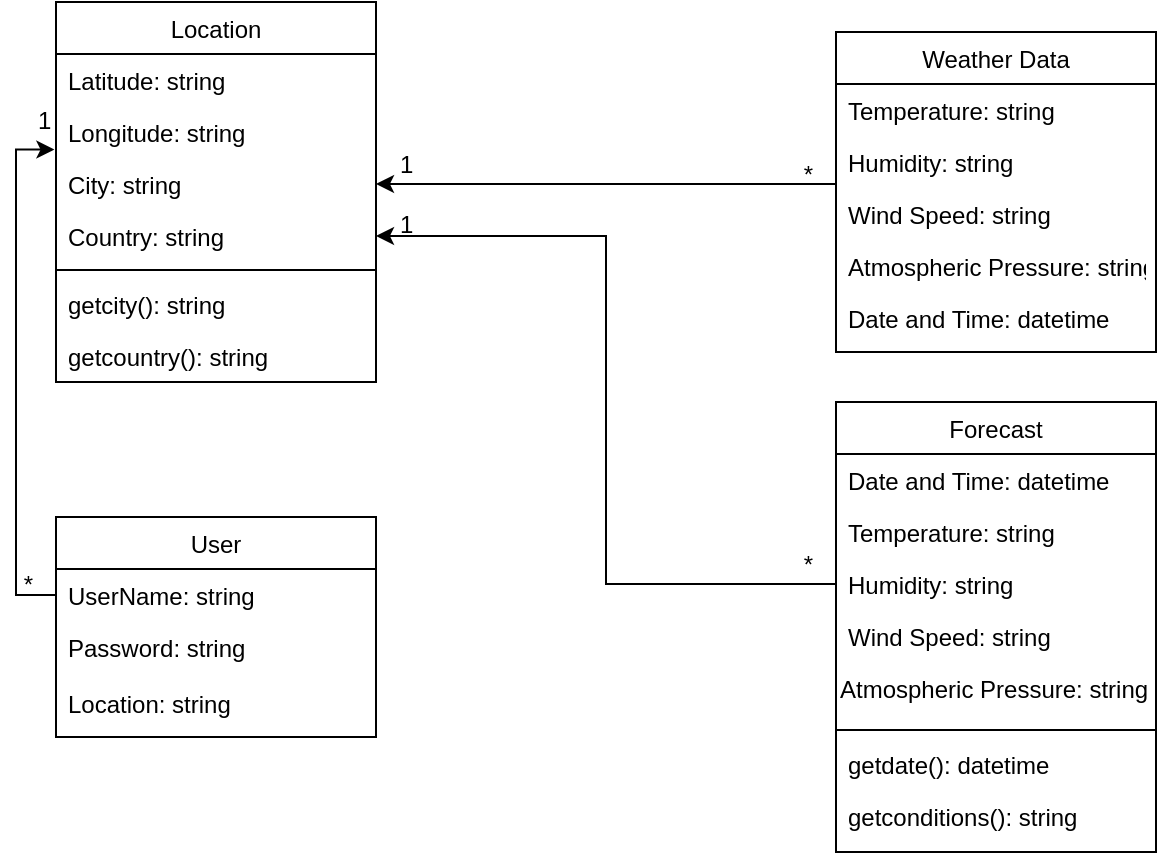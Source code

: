 <mxfile version="22.0.3" type="device">
  <diagram id="C5RBs43oDa-KdzZeNtuy" name="Page-1">
    <mxGraphModel dx="1036" dy="702" grid="1" gridSize="10" guides="1" tooltips="1" connect="1" arrows="1" fold="1" page="1" pageScale="1" pageWidth="827" pageHeight="1169" math="0" shadow="0">
      <root>
        <mxCell id="WIyWlLk6GJQsqaUBKTNV-0" />
        <mxCell id="WIyWlLk6GJQsqaUBKTNV-1" parent="WIyWlLk6GJQsqaUBKTNV-0" />
        <mxCell id="zkfFHV4jXpPFQw0GAbJ--13" value="User" style="swimlane;fontStyle=0;align=center;verticalAlign=top;childLayout=stackLayout;horizontal=1;startSize=26;horizontalStack=0;resizeParent=1;resizeLast=0;collapsible=1;marginBottom=0;rounded=0;shadow=0;strokeWidth=1;" parent="WIyWlLk6GJQsqaUBKTNV-1" vertex="1">
          <mxGeometry x="100" y="287.5" width="160" height="110" as="geometry">
            <mxRectangle x="340" y="380" width="170" height="26" as="alternateBounds" />
          </mxGeometry>
        </mxCell>
        <mxCell id="zkfFHV4jXpPFQw0GAbJ--14" value="UserName: string" style="text;align=left;verticalAlign=top;spacingLeft=4;spacingRight=4;overflow=hidden;rotatable=0;points=[[0,0.5],[1,0.5]];portConstraint=eastwest;" parent="zkfFHV4jXpPFQw0GAbJ--13" vertex="1">
          <mxGeometry y="26" width="160" height="26" as="geometry" />
        </mxCell>
        <mxCell id="DKL7BRYqfnfE0NztPR4O-13" value="Password: string" style="text;align=left;verticalAlign=top;spacingLeft=4;spacingRight=4;overflow=hidden;rotatable=0;points=[[0,0.5],[1,0.5]];portConstraint=eastwest;" parent="zkfFHV4jXpPFQw0GAbJ--13" vertex="1">
          <mxGeometry y="52" width="160" height="28" as="geometry" />
        </mxCell>
        <mxCell id="6jQzTAOjvBWdYfhP3Ff4-35" value="Location: string" style="text;align=left;verticalAlign=top;spacingLeft=4;spacingRight=4;overflow=hidden;rotatable=0;points=[[0,0.5],[1,0.5]];portConstraint=eastwest;" parent="zkfFHV4jXpPFQw0GAbJ--13" vertex="1">
          <mxGeometry y="80" width="160" height="28" as="geometry" />
        </mxCell>
        <mxCell id="zkfFHV4jXpPFQw0GAbJ--17" value="Weather Data" style="swimlane;fontStyle=0;align=center;verticalAlign=top;childLayout=stackLayout;horizontal=1;startSize=26;horizontalStack=0;resizeParent=1;resizeLast=0;collapsible=1;marginBottom=0;rounded=0;shadow=0;strokeWidth=1;" parent="WIyWlLk6GJQsqaUBKTNV-1" vertex="1">
          <mxGeometry x="490" y="45" width="160" height="160" as="geometry">
            <mxRectangle x="550" y="140" width="160" height="26" as="alternateBounds" />
          </mxGeometry>
        </mxCell>
        <mxCell id="zkfFHV4jXpPFQw0GAbJ--18" value="Temperature: string" style="text;align=left;verticalAlign=top;spacingLeft=4;spacingRight=4;overflow=hidden;rotatable=0;points=[[0,0.5],[1,0.5]];portConstraint=eastwest;" parent="zkfFHV4jXpPFQw0GAbJ--17" vertex="1">
          <mxGeometry y="26" width="160" height="26" as="geometry" />
        </mxCell>
        <mxCell id="zkfFHV4jXpPFQw0GAbJ--19" value="Humidity: string" style="text;align=left;verticalAlign=top;spacingLeft=4;spacingRight=4;overflow=hidden;rotatable=0;points=[[0,0.5],[1,0.5]];portConstraint=eastwest;rounded=0;shadow=0;html=0;" parent="zkfFHV4jXpPFQw0GAbJ--17" vertex="1">
          <mxGeometry y="52" width="160" height="26" as="geometry" />
        </mxCell>
        <mxCell id="zkfFHV4jXpPFQw0GAbJ--20" value="Wind Speed: string" style="text;align=left;verticalAlign=top;spacingLeft=4;spacingRight=4;overflow=hidden;rotatable=0;points=[[0,0.5],[1,0.5]];portConstraint=eastwest;rounded=0;shadow=0;html=0;" parent="zkfFHV4jXpPFQw0GAbJ--17" vertex="1">
          <mxGeometry y="78" width="160" height="26" as="geometry" />
        </mxCell>
        <mxCell id="zkfFHV4jXpPFQw0GAbJ--22" value="Atmospheric Pressure: string" style="text;align=left;verticalAlign=top;spacingLeft=4;spacingRight=4;overflow=hidden;rotatable=0;points=[[0,0.5],[1,0.5]];portConstraint=eastwest;rounded=0;shadow=0;html=0;" parent="zkfFHV4jXpPFQw0GAbJ--17" vertex="1">
          <mxGeometry y="104" width="160" height="26" as="geometry" />
        </mxCell>
        <mxCell id="6jQzTAOjvBWdYfhP3Ff4-22" value="Date and Time: datetime" style="text;align=left;verticalAlign=top;spacingLeft=4;spacingRight=4;overflow=hidden;rotatable=0;points=[[0,0.5],[1,0.5]];portConstraint=eastwest;rounded=0;shadow=0;html=0;" parent="zkfFHV4jXpPFQw0GAbJ--17" vertex="1">
          <mxGeometry y="130" width="160" height="26" as="geometry" />
        </mxCell>
        <mxCell id="DKL7BRYqfnfE0NztPR4O-8" value="Forecast" style="swimlane;fontStyle=0;align=center;verticalAlign=top;childLayout=stackLayout;horizontal=1;startSize=26;horizontalStack=0;resizeParent=1;resizeLast=0;collapsible=1;marginBottom=0;rounded=0;shadow=0;strokeWidth=1;" parent="WIyWlLk6GJQsqaUBKTNV-1" vertex="1">
          <mxGeometry x="490" y="230" width="160" height="225" as="geometry">
            <mxRectangle x="220" y="120" width="160" height="26" as="alternateBounds" />
          </mxGeometry>
        </mxCell>
        <mxCell id="DKL7BRYqfnfE0NztPR4O-9" value="Date and Time: datetime" style="text;align=left;verticalAlign=top;spacingLeft=4;spacingRight=4;overflow=hidden;rotatable=0;points=[[0,0.5],[1,0.5]];portConstraint=eastwest;" parent="DKL7BRYqfnfE0NztPR4O-8" vertex="1">
          <mxGeometry y="26" width="160" height="26" as="geometry" />
        </mxCell>
        <mxCell id="DKL7BRYqfnfE0NztPR4O-10" value="Temperature: string" style="text;align=left;verticalAlign=top;spacingLeft=4;spacingRight=4;overflow=hidden;rotatable=0;points=[[0,0.5],[1,0.5]];portConstraint=eastwest;rounded=0;shadow=0;html=0;" parent="DKL7BRYqfnfE0NztPR4O-8" vertex="1">
          <mxGeometry y="52" width="160" height="26" as="geometry" />
        </mxCell>
        <mxCell id="DKL7BRYqfnfE0NztPR4O-11" value="Humidity: string" style="text;align=left;verticalAlign=top;spacingLeft=4;spacingRight=4;overflow=hidden;rotatable=0;points=[[0,0.5],[1,0.5]];portConstraint=eastwest;rounded=0;shadow=0;html=0;" parent="DKL7BRYqfnfE0NztPR4O-8" vertex="1">
          <mxGeometry y="78" width="160" height="26" as="geometry" />
        </mxCell>
        <mxCell id="DKL7BRYqfnfE0NztPR4O-12" value="Wind Speed: string" style="text;align=left;verticalAlign=top;spacingLeft=4;spacingRight=4;overflow=hidden;rotatable=0;points=[[0,0.5],[1,0.5]];portConstraint=eastwest;rounded=0;shadow=0;html=0;" parent="DKL7BRYqfnfE0NztPR4O-8" vertex="1">
          <mxGeometry y="104" width="160" height="26" as="geometry" />
        </mxCell>
        <mxCell id="6jQzTAOjvBWdYfhP3Ff4-24" value="Atmospheric Pressure: string" style="text;whiteSpace=wrap;html=1;" parent="DKL7BRYqfnfE0NztPR4O-8" vertex="1">
          <mxGeometry y="130" width="160" height="30" as="geometry" />
        </mxCell>
        <mxCell id="6jQzTAOjvBWdYfhP3Ff4-26" value="" style="line;html=1;strokeWidth=1;align=left;verticalAlign=middle;spacingTop=-1;spacingLeft=3;spacingRight=3;rotatable=0;labelPosition=right;points=[];portConstraint=eastwest;" parent="DKL7BRYqfnfE0NztPR4O-8" vertex="1">
          <mxGeometry y="160" width="160" height="8" as="geometry" />
        </mxCell>
        <mxCell id="6jQzTAOjvBWdYfhP3Ff4-27" value="getdate(): datetime" style="text;align=left;verticalAlign=top;spacingLeft=4;spacingRight=4;overflow=hidden;rotatable=0;points=[[0,0.5],[1,0.5]];portConstraint=eastwest;" parent="DKL7BRYqfnfE0NztPR4O-8" vertex="1">
          <mxGeometry y="168" width="160" height="26" as="geometry" />
        </mxCell>
        <mxCell id="6jQzTAOjvBWdYfhP3Ff4-28" value="getconditions(): string" style="text;align=left;verticalAlign=top;spacingLeft=4;spacingRight=4;overflow=hidden;rotatable=0;points=[[0,0.5],[1,0.5]];portConstraint=eastwest;" parent="DKL7BRYqfnfE0NztPR4O-8" vertex="1">
          <mxGeometry y="194" width="160" height="26" as="geometry" />
        </mxCell>
        <mxCell id="DKL7BRYqfnfE0NztPR4O-26" value="" style="endArrow=none;html=1;rounded=0;exitX=1;exitY=0.5;exitDx=0;exitDy=0;startArrow=classic;startFill=1;" parent="WIyWlLk6GJQsqaUBKTNV-1" source="6jQzTAOjvBWdYfhP3Ff4-10" edge="1">
          <mxGeometry width="50" height="50" relative="1" as="geometry">
            <mxPoint x="288" y="169.5" as="sourcePoint" />
            <mxPoint x="490" y="121" as="targetPoint" />
          </mxGeometry>
        </mxCell>
        <mxCell id="DKL7BRYqfnfE0NztPR4O-28" value="*" style="resizable=0;align=right;verticalAlign=bottom;labelBackgroundColor=none;fontSize=12;" parent="WIyWlLk6GJQsqaUBKTNV-1" connectable="0" vertex="1">
          <mxGeometry x="480" y="125" as="geometry" />
        </mxCell>
        <mxCell id="DKL7BRYqfnfE0NztPR4O-31" value="1" style="resizable=0;align=left;verticalAlign=bottom;labelBackgroundColor=none;fontSize=12;" parent="WIyWlLk6GJQsqaUBKTNV-1" connectable="0" vertex="1">
          <mxGeometry x="270" y="120" as="geometry" />
        </mxCell>
        <mxCell id="6jQzTAOjvBWdYfhP3Ff4-7" value="Location" style="swimlane;fontStyle=0;align=center;verticalAlign=top;childLayout=stackLayout;horizontal=1;startSize=26;horizontalStack=0;resizeParent=1;resizeLast=0;collapsible=1;marginBottom=0;rounded=0;shadow=0;strokeWidth=1;" parent="WIyWlLk6GJQsqaUBKTNV-1" vertex="1">
          <mxGeometry x="100" y="30" width="160" height="190" as="geometry">
            <mxRectangle x="220" y="120" width="160" height="26" as="alternateBounds" />
          </mxGeometry>
        </mxCell>
        <mxCell id="6jQzTAOjvBWdYfhP3Ff4-8" value="Latitude: string" style="text;align=left;verticalAlign=top;spacingLeft=4;spacingRight=4;overflow=hidden;rotatable=0;points=[[0,0.5],[1,0.5]];portConstraint=eastwest;" parent="6jQzTAOjvBWdYfhP3Ff4-7" vertex="1">
          <mxGeometry y="26" width="160" height="26" as="geometry" />
        </mxCell>
        <mxCell id="6jQzTAOjvBWdYfhP3Ff4-9" value="Longitude: string" style="text;align=left;verticalAlign=top;spacingLeft=4;spacingRight=4;overflow=hidden;rotatable=0;points=[[0,0.5],[1,0.5]];portConstraint=eastwest;rounded=0;shadow=0;html=0;" parent="6jQzTAOjvBWdYfhP3Ff4-7" vertex="1">
          <mxGeometry y="52" width="160" height="26" as="geometry" />
        </mxCell>
        <mxCell id="6jQzTAOjvBWdYfhP3Ff4-10" value="City: string" style="text;align=left;verticalAlign=top;spacingLeft=4;spacingRight=4;overflow=hidden;rotatable=0;points=[[0,0.5],[1,0.5]];portConstraint=eastwest;rounded=0;shadow=0;html=0;" parent="6jQzTAOjvBWdYfhP3Ff4-7" vertex="1">
          <mxGeometry y="78" width="160" height="26" as="geometry" />
        </mxCell>
        <mxCell id="6jQzTAOjvBWdYfhP3Ff4-11" value="Country: string" style="text;align=left;verticalAlign=top;spacingLeft=4;spacingRight=4;overflow=hidden;rotatable=0;points=[[0,0.5],[1,0.5]];portConstraint=eastwest;rounded=0;shadow=0;html=0;" parent="6jQzTAOjvBWdYfhP3Ff4-7" vertex="1">
          <mxGeometry y="104" width="160" height="26" as="geometry" />
        </mxCell>
        <mxCell id="6jQzTAOjvBWdYfhP3Ff4-16" value="" style="line;html=1;strokeWidth=1;align=left;verticalAlign=middle;spacingTop=-1;spacingLeft=3;spacingRight=3;rotatable=0;labelPosition=right;points=[];portConstraint=eastwest;" parent="6jQzTAOjvBWdYfhP3Ff4-7" vertex="1">
          <mxGeometry y="130" width="160" height="8" as="geometry" />
        </mxCell>
        <mxCell id="6jQzTAOjvBWdYfhP3Ff4-20" value="getcity(): string" style="text;align=left;verticalAlign=top;spacingLeft=4;spacingRight=4;overflow=hidden;rotatable=0;points=[[0,0.5],[1,0.5]];portConstraint=eastwest;rounded=0;shadow=0;html=0;" parent="6jQzTAOjvBWdYfhP3Ff4-7" vertex="1">
          <mxGeometry y="138" width="160" height="26" as="geometry" />
        </mxCell>
        <mxCell id="6jQzTAOjvBWdYfhP3Ff4-21" value="getcountry(): string" style="text;align=left;verticalAlign=top;spacingLeft=4;spacingRight=4;overflow=hidden;rotatable=0;points=[[0,0.5],[1,0.5]];portConstraint=eastwest;rounded=0;shadow=0;html=0;" parent="6jQzTAOjvBWdYfhP3Ff4-7" vertex="1">
          <mxGeometry y="164" width="160" height="26" as="geometry" />
        </mxCell>
        <mxCell id="6jQzTAOjvBWdYfhP3Ff4-32" value="1" style="resizable=0;align=left;verticalAlign=bottom;labelBackgroundColor=none;fontSize=12;" parent="WIyWlLk6GJQsqaUBKTNV-1" connectable="0" vertex="1">
          <mxGeometry x="270" y="150" as="geometry" />
        </mxCell>
        <mxCell id="6jQzTAOjvBWdYfhP3Ff4-33" value="*" style="resizable=0;align=right;verticalAlign=bottom;labelBackgroundColor=none;fontSize=12;" parent="WIyWlLk6GJQsqaUBKTNV-1" connectable="0" vertex="1">
          <mxGeometry x="480" y="320" as="geometry" />
        </mxCell>
        <mxCell id="6jQzTAOjvBWdYfhP3Ff4-34" style="edgeStyle=orthogonalEdgeStyle;rounded=0;orthogonalLoop=1;jettySize=auto;html=1;exitX=0;exitY=0.5;exitDx=0;exitDy=0;entryX=1;entryY=0.5;entryDx=0;entryDy=0;" parent="WIyWlLk6GJQsqaUBKTNV-1" source="DKL7BRYqfnfE0NztPR4O-11" target="6jQzTAOjvBWdYfhP3Ff4-11" edge="1">
          <mxGeometry relative="1" as="geometry" />
        </mxCell>
        <mxCell id="6jQzTAOjvBWdYfhP3Ff4-37" style="edgeStyle=orthogonalEdgeStyle;rounded=0;orthogonalLoop=1;jettySize=auto;html=1;exitX=0;exitY=0.5;exitDx=0;exitDy=0;entryX=-0.005;entryY=0.838;entryDx=0;entryDy=0;entryPerimeter=0;" parent="WIyWlLk6GJQsqaUBKTNV-1" source="zkfFHV4jXpPFQw0GAbJ--14" target="6jQzTAOjvBWdYfhP3Ff4-9" edge="1">
          <mxGeometry relative="1" as="geometry" />
        </mxCell>
        <mxCell id="6jQzTAOjvBWdYfhP3Ff4-38" value="*" style="resizable=0;align=right;verticalAlign=bottom;labelBackgroundColor=none;fontSize=12;" parent="WIyWlLk6GJQsqaUBKTNV-1" connectable="0" vertex="1">
          <mxGeometry x="90" y="330" as="geometry" />
        </mxCell>
        <mxCell id="6jQzTAOjvBWdYfhP3Ff4-39" value="1" style="resizable=0;align=left;verticalAlign=bottom;labelBackgroundColor=none;fontSize=12;" parent="WIyWlLk6GJQsqaUBKTNV-1" connectable="0" vertex="1">
          <mxGeometry x="90" y="80" as="geometry">
            <mxPoint x="-1" y="18" as="offset" />
          </mxGeometry>
        </mxCell>
      </root>
    </mxGraphModel>
  </diagram>
</mxfile>
